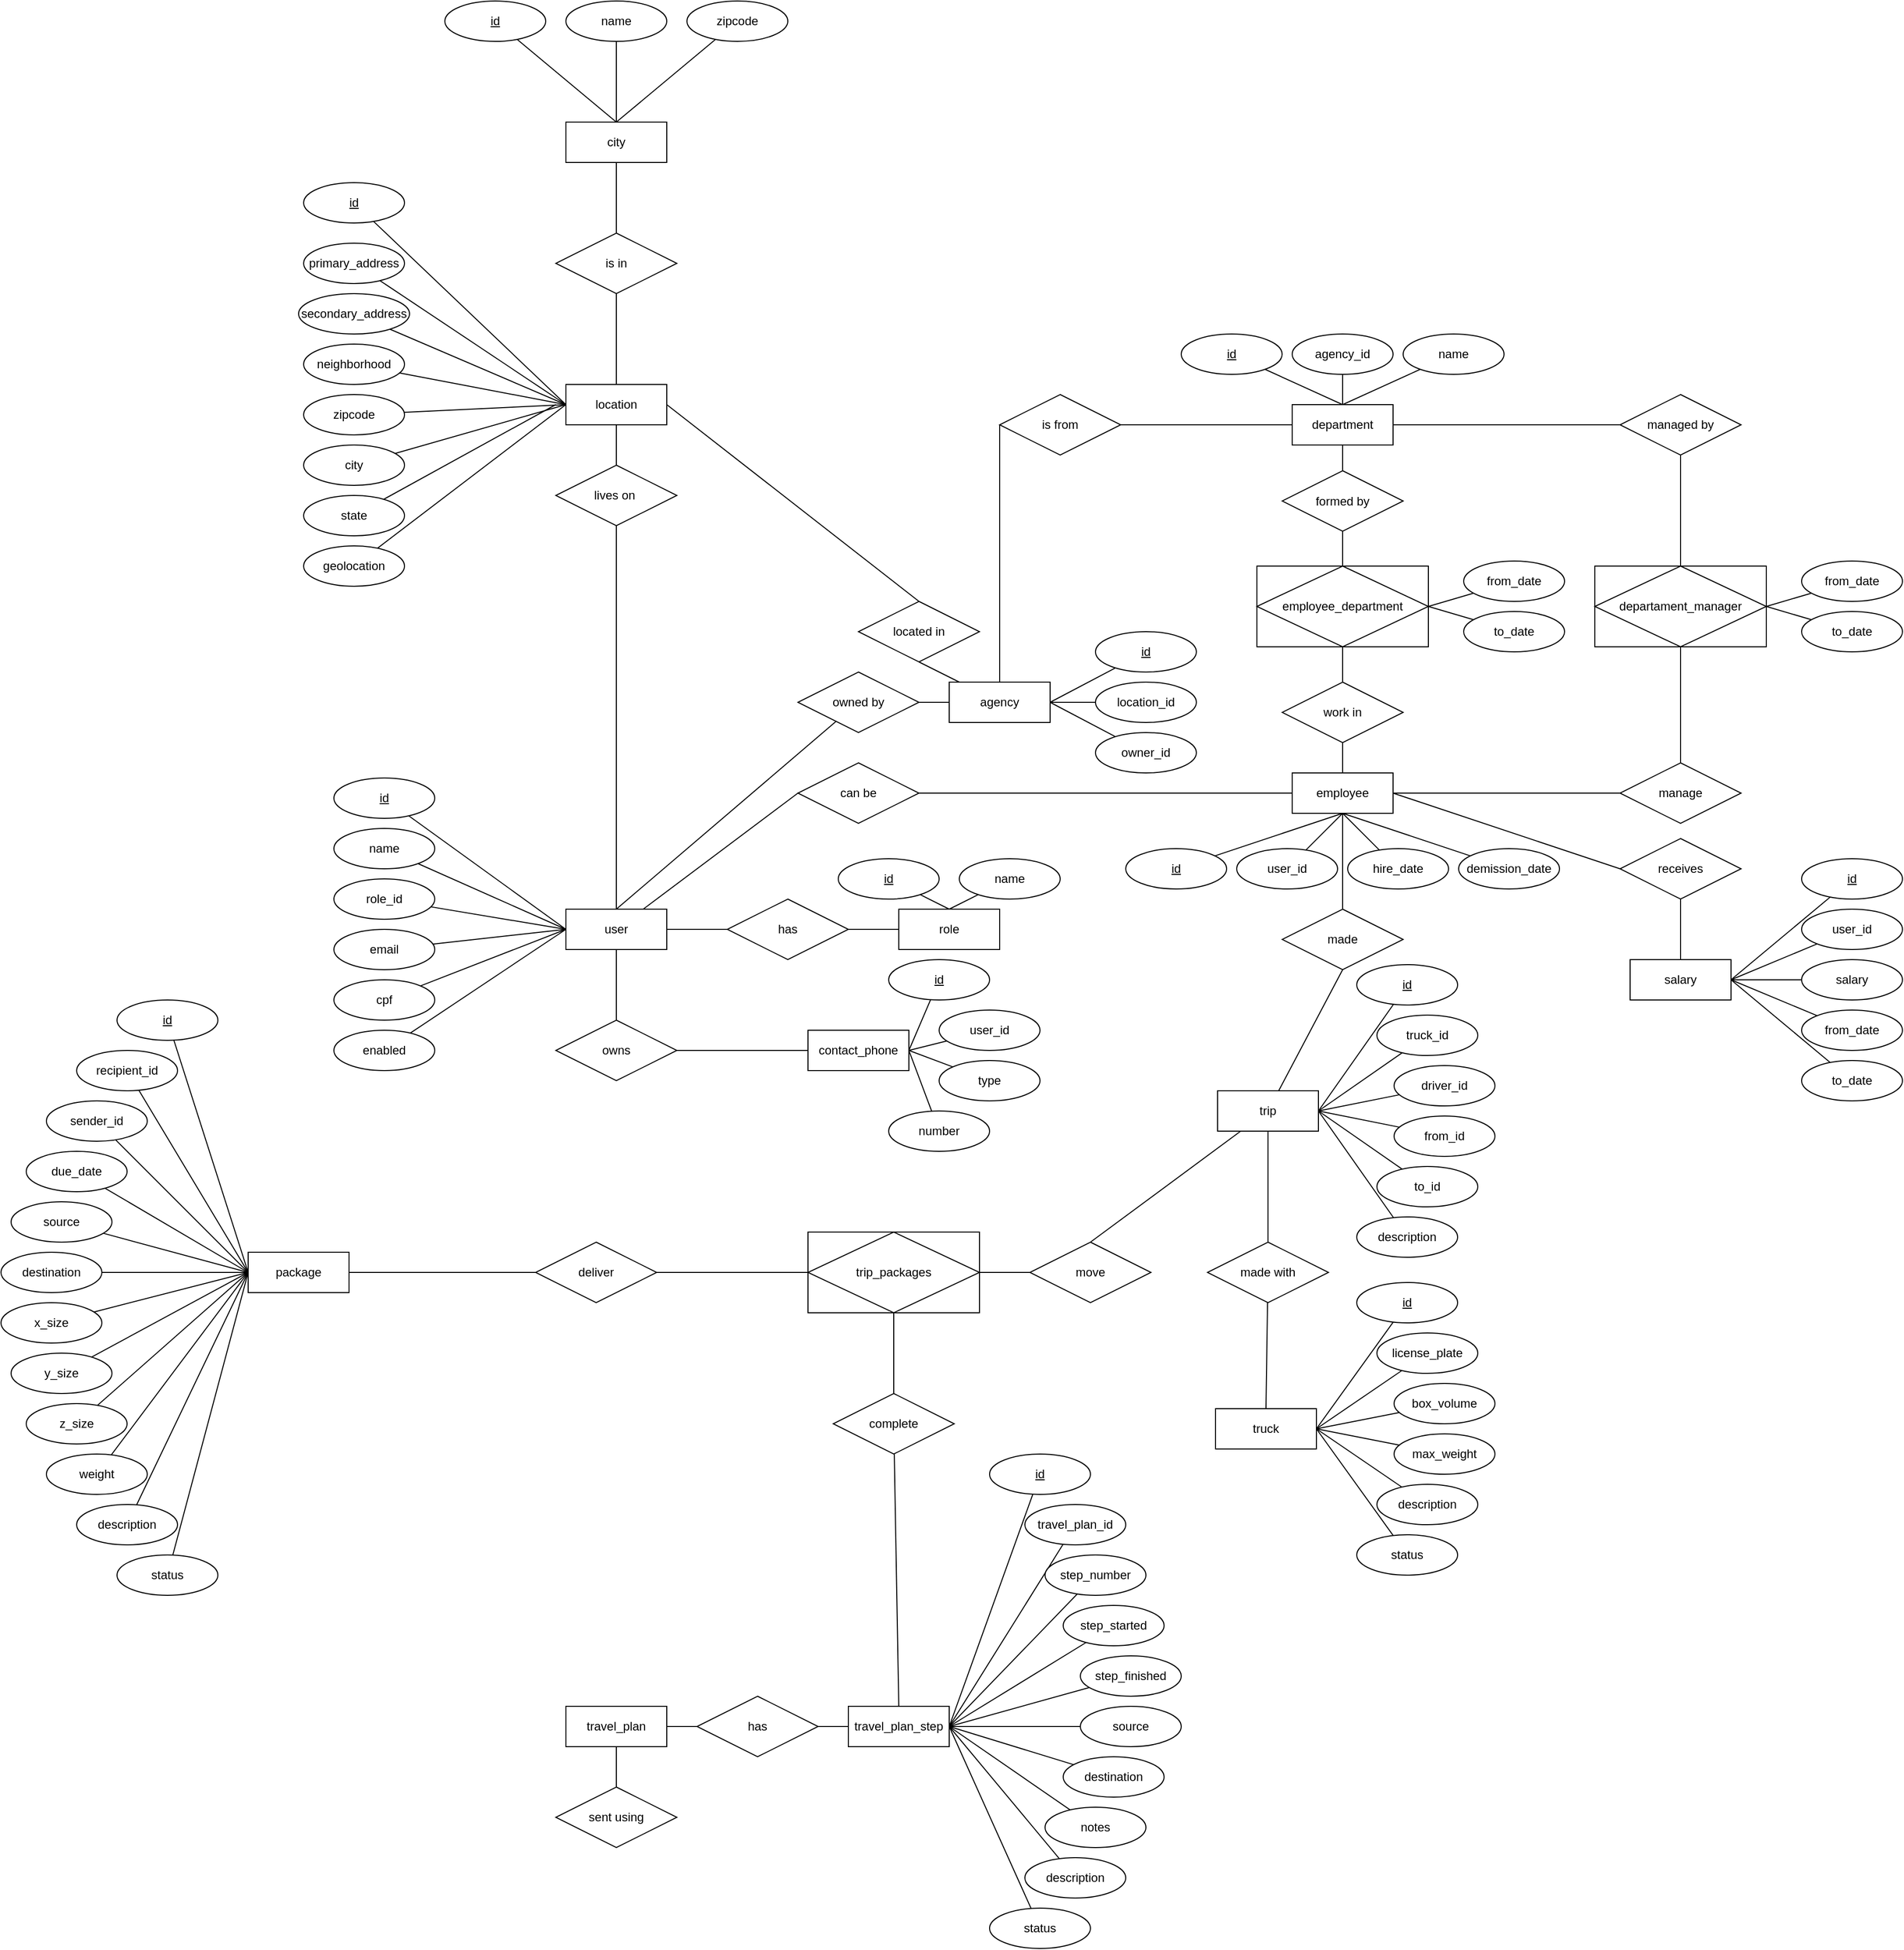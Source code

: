 <mxfile version="14.5.1" type="device"><diagram id="GOSZJ_92BdhBs1LC8w7W" name="MER"><mxGraphModel dx="2754" dy="2354" grid="0" gridSize="10" guides="0" tooltips="1" connect="1" arrows="1" fold="1" page="0" pageScale="1" pageWidth="827" pageHeight="1169" math="0" shadow="0"><root><mxCell id="0"/><mxCell id="1" parent="0"/><mxCell id="zMf5UePtPCH_oqRoIePN-3" value="owns" style="shape=rhombus;perimeter=rhombusPerimeter;whiteSpace=wrap;html=1;align=center;" vertex="1" parent="1"><mxGeometry x="310" y="-70" width="120" height="60" as="geometry"/></mxCell><mxCell id="zMf5UePtPCH_oqRoIePN-61" style="edgeStyle=none;rounded=0;orthogonalLoop=1;jettySize=auto;html=1;exitX=1;exitY=0.5;exitDx=0;exitDy=0;entryX=0;entryY=0.5;entryDx=0;entryDy=0;endArrow=none;endFill=0;" edge="1" parent="1" source="zMf5UePtPCH_oqRoIePN-34" target="zMf5UePtPCH_oqRoIePN-53"><mxGeometry relative="1" as="geometry"/></mxCell><mxCell id="zMf5UePtPCH_oqRoIePN-70" style="edgeStyle=none;rounded=0;orthogonalLoop=1;jettySize=auto;html=1;exitX=0.5;exitY=1;exitDx=0;exitDy=0;entryX=0.5;entryY=0;entryDx=0;entryDy=0;endArrow=none;endFill=0;" edge="1" parent="1" source="zMf5UePtPCH_oqRoIePN-34" target="zMf5UePtPCH_oqRoIePN-3"><mxGeometry relative="1" as="geometry"/></mxCell><mxCell id="zMf5UePtPCH_oqRoIePN-99" style="edgeStyle=none;rounded=0;orthogonalLoop=1;jettySize=auto;html=1;entryX=0.5;entryY=1;entryDx=0;entryDy=0;endArrow=none;endFill=0;" edge="1" parent="1" source="zMf5UePtPCH_oqRoIePN-34" target="zMf5UePtPCH_oqRoIePN-80"><mxGeometry relative="1" as="geometry"/></mxCell><mxCell id="zMf5UePtPCH_oqRoIePN-115" style="edgeStyle=none;rounded=0;orthogonalLoop=1;jettySize=auto;html=1;entryX=0;entryY=0.5;entryDx=0;entryDy=0;endArrow=none;endFill=0;" edge="1" parent="1" source="zMf5UePtPCH_oqRoIePN-34" target="zMf5UePtPCH_oqRoIePN-114"><mxGeometry relative="1" as="geometry"/></mxCell><mxCell id="zMf5UePtPCH_oqRoIePN-34" value="user" style="whiteSpace=wrap;html=1;align=center;" vertex="1" parent="1"><mxGeometry x="320" y="-180" width="100" height="40" as="geometry"/></mxCell><mxCell id="zMf5UePtPCH_oqRoIePN-47" style="edgeStyle=none;rounded=0;orthogonalLoop=1;jettySize=auto;html=1;entryX=0;entryY=0.5;entryDx=0;entryDy=0;endArrow=none;endFill=0;" edge="1" parent="1" source="zMf5UePtPCH_oqRoIePN-35" target="zMf5UePtPCH_oqRoIePN-34"><mxGeometry relative="1" as="geometry"/></mxCell><mxCell id="zMf5UePtPCH_oqRoIePN-35" value="id" style="ellipse;whiteSpace=wrap;html=1;align=center;fontStyle=4;" vertex="1" parent="1"><mxGeometry x="90" y="-310" width="100" height="40" as="geometry"/></mxCell><mxCell id="zMf5UePtPCH_oqRoIePN-48" style="edgeStyle=none;rounded=0;orthogonalLoop=1;jettySize=auto;html=1;entryX=0;entryY=0.5;entryDx=0;entryDy=0;endArrow=none;endFill=0;" edge="1" parent="1" source="zMf5UePtPCH_oqRoIePN-41" target="zMf5UePtPCH_oqRoIePN-34"><mxGeometry relative="1" as="geometry"/></mxCell><mxCell id="zMf5UePtPCH_oqRoIePN-41" value="name" style="ellipse;whiteSpace=wrap;html=1;align=center;" vertex="1" parent="1"><mxGeometry x="90" y="-260" width="100" height="40" as="geometry"/></mxCell><mxCell id="zMf5UePtPCH_oqRoIePN-49" style="edgeStyle=none;rounded=0;orthogonalLoop=1;jettySize=auto;html=1;entryX=0;entryY=0.5;entryDx=0;entryDy=0;endArrow=none;endFill=0;" edge="1" parent="1" source="zMf5UePtPCH_oqRoIePN-42" target="zMf5UePtPCH_oqRoIePN-34"><mxGeometry relative="1" as="geometry"/></mxCell><mxCell id="zMf5UePtPCH_oqRoIePN-42" value="role_id" style="ellipse;whiteSpace=wrap;html=1;align=center;" vertex="1" parent="1"><mxGeometry x="90" y="-210" width="100" height="40" as="geometry"/></mxCell><mxCell id="zMf5UePtPCH_oqRoIePN-50" style="edgeStyle=none;rounded=0;orthogonalLoop=1;jettySize=auto;html=1;entryX=0;entryY=0.5;entryDx=0;entryDy=0;endArrow=none;endFill=0;" edge="1" parent="1" source="zMf5UePtPCH_oqRoIePN-43" target="zMf5UePtPCH_oqRoIePN-34"><mxGeometry relative="1" as="geometry"/></mxCell><mxCell id="zMf5UePtPCH_oqRoIePN-43" value="email" style="ellipse;whiteSpace=wrap;html=1;align=center;" vertex="1" parent="1"><mxGeometry x="90" y="-160" width="100" height="40" as="geometry"/></mxCell><mxCell id="zMf5UePtPCH_oqRoIePN-52" style="edgeStyle=none;rounded=0;orthogonalLoop=1;jettySize=auto;html=1;entryX=0;entryY=0.5;entryDx=0;entryDy=0;endArrow=none;endFill=0;" edge="1" parent="1" source="zMf5UePtPCH_oqRoIePN-44" target="zMf5UePtPCH_oqRoIePN-34"><mxGeometry relative="1" as="geometry"/></mxCell><mxCell id="zMf5UePtPCH_oqRoIePN-44" value="enabled" style="ellipse;whiteSpace=wrap;html=1;align=center;" vertex="1" parent="1"><mxGeometry x="90" y="-60" width="100" height="40" as="geometry"/></mxCell><mxCell id="zMf5UePtPCH_oqRoIePN-51" style="edgeStyle=none;rounded=0;orthogonalLoop=1;jettySize=auto;html=1;entryX=0;entryY=0.5;entryDx=0;entryDy=0;endArrow=none;endFill=0;" edge="1" parent="1" source="zMf5UePtPCH_oqRoIePN-45" target="zMf5UePtPCH_oqRoIePN-34"><mxGeometry relative="1" as="geometry"/></mxCell><mxCell id="zMf5UePtPCH_oqRoIePN-45" value="cpf" style="ellipse;whiteSpace=wrap;html=1;align=center;" vertex="1" parent="1"><mxGeometry x="90" y="-110" width="100" height="40" as="geometry"/></mxCell><mxCell id="zMf5UePtPCH_oqRoIePN-53" value="has" style="shape=rhombus;perimeter=rhombusPerimeter;whiteSpace=wrap;html=1;align=center;" vertex="1" parent="1"><mxGeometry x="480" y="-190" width="120" height="60" as="geometry"/></mxCell><mxCell id="zMf5UePtPCH_oqRoIePN-182" style="edgeStyle=none;rounded=0;orthogonalLoop=1;jettySize=auto;html=1;entryX=1;entryY=0.5;entryDx=0;entryDy=0;endArrow=none;endFill=0;" edge="1" parent="1" source="zMf5UePtPCH_oqRoIePN-54" target="zMf5UePtPCH_oqRoIePN-53"><mxGeometry relative="1" as="geometry"/></mxCell><mxCell id="zMf5UePtPCH_oqRoIePN-54" value="role" style="whiteSpace=wrap;html=1;align=center;" vertex="1" parent="1"><mxGeometry x="650" y="-180" width="100" height="40" as="geometry"/></mxCell><mxCell id="zMf5UePtPCH_oqRoIePN-57" style="edgeStyle=none;rounded=0;orthogonalLoop=1;jettySize=auto;html=1;entryX=0.5;entryY=0;entryDx=0;entryDy=0;endArrow=none;endFill=0;" edge="1" parent="1" source="zMf5UePtPCH_oqRoIePN-55" target="zMf5UePtPCH_oqRoIePN-54"><mxGeometry relative="1" as="geometry"/></mxCell><mxCell id="zMf5UePtPCH_oqRoIePN-55" value="id" style="ellipse;whiteSpace=wrap;html=1;align=center;fontStyle=4;" vertex="1" parent="1"><mxGeometry x="590" y="-230" width="100" height="40" as="geometry"/></mxCell><mxCell id="zMf5UePtPCH_oqRoIePN-58" style="edgeStyle=none;rounded=0;orthogonalLoop=1;jettySize=auto;html=1;entryX=0.5;entryY=0;entryDx=0;entryDy=0;endArrow=none;endFill=0;" edge="1" parent="1" source="zMf5UePtPCH_oqRoIePN-56" target="zMf5UePtPCH_oqRoIePN-54"><mxGeometry relative="1" as="geometry"/></mxCell><mxCell id="zMf5UePtPCH_oqRoIePN-56" value="name" style="ellipse;whiteSpace=wrap;html=1;align=center;" vertex="1" parent="1"><mxGeometry x="710" y="-230" width="100" height="40" as="geometry"/></mxCell><mxCell id="zMf5UePtPCH_oqRoIePN-68" style="edgeStyle=none;rounded=0;orthogonalLoop=1;jettySize=auto;html=1;entryX=1;entryY=0.5;entryDx=0;entryDy=0;endArrow=none;endFill=0;" edge="1" parent="1" source="zMf5UePtPCH_oqRoIePN-64" target="zMf5UePtPCH_oqRoIePN-3"><mxGeometry relative="1" as="geometry"/></mxCell><mxCell id="zMf5UePtPCH_oqRoIePN-64" value="contact_phone" style="whiteSpace=wrap;html=1;align=center;" vertex="1" parent="1"><mxGeometry x="560" y="-60" width="100" height="40" as="geometry"/></mxCell><mxCell id="zMf5UePtPCH_oqRoIePN-67" style="edgeStyle=none;rounded=0;orthogonalLoop=1;jettySize=auto;html=1;entryX=1;entryY=0.5;entryDx=0;entryDy=0;endArrow=none;endFill=0;" edge="1" parent="1" source="zMf5UePtPCH_oqRoIePN-66" target="zMf5UePtPCH_oqRoIePN-64"><mxGeometry relative="1" as="geometry"/></mxCell><mxCell id="zMf5UePtPCH_oqRoIePN-66" value="id" style="ellipse;whiteSpace=wrap;html=1;align=center;fontStyle=4;" vertex="1" parent="1"><mxGeometry x="640" y="-130" width="100" height="40" as="geometry"/></mxCell><mxCell id="zMf5UePtPCH_oqRoIePN-79" style="edgeStyle=none;rounded=0;orthogonalLoop=1;jettySize=auto;html=1;entryX=1;entryY=0.5;entryDx=0;entryDy=0;endArrow=none;endFill=0;" edge="1" parent="1" source="zMf5UePtPCH_oqRoIePN-73" target="zMf5UePtPCH_oqRoIePN-64"><mxGeometry relative="1" as="geometry"/></mxCell><mxCell id="zMf5UePtPCH_oqRoIePN-73" value="user_id" style="ellipse;whiteSpace=wrap;html=1;align=center;" vertex="1" parent="1"><mxGeometry x="690" y="-80" width="100" height="40" as="geometry"/></mxCell><mxCell id="zMf5UePtPCH_oqRoIePN-77" style="edgeStyle=none;rounded=0;orthogonalLoop=1;jettySize=auto;html=1;entryX=1;entryY=0.5;entryDx=0;entryDy=0;endArrow=none;endFill=0;" edge="1" parent="1" source="zMf5UePtPCH_oqRoIePN-74" target="zMf5UePtPCH_oqRoIePN-64"><mxGeometry relative="1" as="geometry"/></mxCell><mxCell id="zMf5UePtPCH_oqRoIePN-74" value="type" style="ellipse;whiteSpace=wrap;html=1;align=center;" vertex="1" parent="1"><mxGeometry x="690" y="-30" width="100" height="40" as="geometry"/></mxCell><mxCell id="zMf5UePtPCH_oqRoIePN-76" style="edgeStyle=none;rounded=0;orthogonalLoop=1;jettySize=auto;html=1;entryX=1;entryY=0.5;entryDx=0;entryDy=0;endArrow=none;endFill=0;" edge="1" parent="1" source="zMf5UePtPCH_oqRoIePN-75" target="zMf5UePtPCH_oqRoIePN-64"><mxGeometry relative="1" as="geometry"/></mxCell><mxCell id="zMf5UePtPCH_oqRoIePN-75" value="number" style="ellipse;whiteSpace=wrap;html=1;align=center;" vertex="1" parent="1"><mxGeometry x="640" y="20" width="100" height="40" as="geometry"/></mxCell><mxCell id="zMf5UePtPCH_oqRoIePN-100" style="edgeStyle=none;rounded=0;orthogonalLoop=1;jettySize=auto;html=1;entryX=0.5;entryY=1;entryDx=0;entryDy=0;endArrow=none;endFill=0;" edge="1" parent="1" source="zMf5UePtPCH_oqRoIePN-80" target="zMf5UePtPCH_oqRoIePN-81"><mxGeometry relative="1" as="geometry"/></mxCell><mxCell id="zMf5UePtPCH_oqRoIePN-80" value="lives on&amp;nbsp;" style="shape=rhombus;perimeter=rhombusPerimeter;whiteSpace=wrap;html=1;align=center;" vertex="1" parent="1"><mxGeometry x="310" y="-620" width="120" height="60" as="geometry"/></mxCell><mxCell id="zMf5UePtPCH_oqRoIePN-81" value="location" style="whiteSpace=wrap;html=1;align=center;" vertex="1" parent="1"><mxGeometry x="320" y="-700" width="100" height="40" as="geometry"/></mxCell><mxCell id="zMf5UePtPCH_oqRoIePN-90" style="edgeStyle=none;rounded=0;orthogonalLoop=1;jettySize=auto;html=1;entryX=0;entryY=0.5;entryDx=0;entryDy=0;endArrow=none;endFill=0;" edge="1" parent="1" source="zMf5UePtPCH_oqRoIePN-82" target="zMf5UePtPCH_oqRoIePN-81"><mxGeometry relative="1" as="geometry"/></mxCell><mxCell id="zMf5UePtPCH_oqRoIePN-82" value="id" style="ellipse;whiteSpace=wrap;html=1;align=center;fontStyle=4;" vertex="1" parent="1"><mxGeometry x="60" y="-900" width="100" height="40" as="geometry"/></mxCell><mxCell id="zMf5UePtPCH_oqRoIePN-91" style="edgeStyle=none;rounded=0;orthogonalLoop=1;jettySize=auto;html=1;entryX=0;entryY=0.5;entryDx=0;entryDy=0;endArrow=none;endFill=0;" edge="1" parent="1" source="zMf5UePtPCH_oqRoIePN-83" target="zMf5UePtPCH_oqRoIePN-81"><mxGeometry relative="1" as="geometry"/></mxCell><mxCell id="zMf5UePtPCH_oqRoIePN-83" value="primary_address" style="ellipse;whiteSpace=wrap;html=1;align=center;" vertex="1" parent="1"><mxGeometry x="60" y="-840" width="100" height="40" as="geometry"/></mxCell><mxCell id="zMf5UePtPCH_oqRoIePN-97" style="edgeStyle=none;rounded=0;orthogonalLoop=1;jettySize=auto;html=1;endArrow=none;endFill=0;" edge="1" parent="1" source="zMf5UePtPCH_oqRoIePN-84"><mxGeometry relative="1" as="geometry"><mxPoint x="310" y="-680" as="targetPoint"/></mxGeometry></mxCell><mxCell id="zMf5UePtPCH_oqRoIePN-84" value="state" style="ellipse;whiteSpace=wrap;html=1;align=center;" vertex="1" parent="1"><mxGeometry x="60" y="-590" width="100" height="40" as="geometry"/></mxCell><mxCell id="zMf5UePtPCH_oqRoIePN-92" style="edgeStyle=none;rounded=0;orthogonalLoop=1;jettySize=auto;html=1;entryX=0;entryY=0.5;entryDx=0;entryDy=0;endArrow=none;endFill=0;" edge="1" parent="1" source="zMf5UePtPCH_oqRoIePN-85" target="zMf5UePtPCH_oqRoIePN-81"><mxGeometry relative="1" as="geometry"/></mxCell><mxCell id="zMf5UePtPCH_oqRoIePN-85" value="secondary_address" style="ellipse;whiteSpace=wrap;html=1;align=center;" vertex="1" parent="1"><mxGeometry x="55" y="-790" width="110" height="40" as="geometry"/></mxCell><mxCell id="zMf5UePtPCH_oqRoIePN-93" style="edgeStyle=none;rounded=0;orthogonalLoop=1;jettySize=auto;html=1;entryX=0;entryY=0.5;entryDx=0;entryDy=0;endArrow=none;endFill=0;" edge="1" parent="1" source="zMf5UePtPCH_oqRoIePN-86" target="zMf5UePtPCH_oqRoIePN-81"><mxGeometry relative="1" as="geometry"/></mxCell><mxCell id="zMf5UePtPCH_oqRoIePN-86" value="neighborhood" style="ellipse;whiteSpace=wrap;html=1;align=center;" vertex="1" parent="1"><mxGeometry x="60" y="-740" width="100" height="40" as="geometry"/></mxCell><mxCell id="zMf5UePtPCH_oqRoIePN-94" style="edgeStyle=none;rounded=0;orthogonalLoop=1;jettySize=auto;html=1;entryX=0;entryY=0.5;entryDx=0;entryDy=0;endArrow=none;endFill=0;" edge="1" parent="1" source="zMf5UePtPCH_oqRoIePN-87" target="zMf5UePtPCH_oqRoIePN-81"><mxGeometry relative="1" as="geometry"/></mxCell><mxCell id="zMf5UePtPCH_oqRoIePN-87" value="zipcode" style="ellipse;whiteSpace=wrap;html=1;align=center;" vertex="1" parent="1"><mxGeometry x="60" y="-690" width="100" height="40" as="geometry"/></mxCell><mxCell id="zMf5UePtPCH_oqRoIePN-96" style="edgeStyle=none;rounded=0;orthogonalLoop=1;jettySize=auto;html=1;entryX=0;entryY=0.5;entryDx=0;entryDy=0;endArrow=none;endFill=0;" edge="1" parent="1" source="zMf5UePtPCH_oqRoIePN-88" target="zMf5UePtPCH_oqRoIePN-81"><mxGeometry relative="1" as="geometry"/></mxCell><mxCell id="zMf5UePtPCH_oqRoIePN-88" value="city" style="ellipse;whiteSpace=wrap;html=1;align=center;" vertex="1" parent="1"><mxGeometry x="60" y="-640" width="100" height="40" as="geometry"/></mxCell><mxCell id="zMf5UePtPCH_oqRoIePN-98" style="edgeStyle=none;rounded=0;orthogonalLoop=1;jettySize=auto;html=1;entryX=0;entryY=0.5;entryDx=0;entryDy=0;endArrow=none;endFill=0;" edge="1" parent="1" source="zMf5UePtPCH_oqRoIePN-89" target="zMf5UePtPCH_oqRoIePN-81"><mxGeometry relative="1" as="geometry"/></mxCell><mxCell id="zMf5UePtPCH_oqRoIePN-89" value="geolocation" style="ellipse;whiteSpace=wrap;html=1;align=center;" vertex="1" parent="1"><mxGeometry x="60" y="-540" width="100" height="40" as="geometry"/></mxCell><mxCell id="zMf5UePtPCH_oqRoIePN-101" value="city" style="whiteSpace=wrap;html=1;align=center;" vertex="1" parent="1"><mxGeometry x="320" y="-960" width="100" height="40" as="geometry"/></mxCell><mxCell id="zMf5UePtPCH_oqRoIePN-105" style="edgeStyle=none;rounded=0;orthogonalLoop=1;jettySize=auto;html=1;entryX=0.5;entryY=0;entryDx=0;entryDy=0;endArrow=none;endFill=0;" edge="1" parent="1" source="zMf5UePtPCH_oqRoIePN-102" target="zMf5UePtPCH_oqRoIePN-101"><mxGeometry relative="1" as="geometry"/></mxCell><mxCell id="zMf5UePtPCH_oqRoIePN-102" value="id" style="ellipse;whiteSpace=wrap;html=1;align=center;fontStyle=4;" vertex="1" parent="1"><mxGeometry x="200" y="-1080" width="100" height="40" as="geometry"/></mxCell><mxCell id="zMf5UePtPCH_oqRoIePN-108" style="edgeStyle=none;rounded=0;orthogonalLoop=1;jettySize=auto;html=1;entryX=0.5;entryY=0;entryDx=0;entryDy=0;endArrow=none;endFill=0;" edge="1" parent="1" source="zMf5UePtPCH_oqRoIePN-103" target="zMf5UePtPCH_oqRoIePN-101"><mxGeometry relative="1" as="geometry"/></mxCell><mxCell id="zMf5UePtPCH_oqRoIePN-103" value="name" style="ellipse;whiteSpace=wrap;html=1;align=center;" vertex="1" parent="1"><mxGeometry x="320" y="-1080" width="100" height="40" as="geometry"/></mxCell><mxCell id="zMf5UePtPCH_oqRoIePN-109" style="edgeStyle=none;rounded=0;orthogonalLoop=1;jettySize=auto;html=1;entryX=0.5;entryY=0;entryDx=0;entryDy=0;endArrow=none;endFill=0;" edge="1" parent="1" source="zMf5UePtPCH_oqRoIePN-104" target="zMf5UePtPCH_oqRoIePN-101"><mxGeometry relative="1" as="geometry"/></mxCell><mxCell id="zMf5UePtPCH_oqRoIePN-104" value="zipcode" style="ellipse;whiteSpace=wrap;html=1;align=center;" vertex="1" parent="1"><mxGeometry x="440" y="-1080" width="100" height="40" as="geometry"/></mxCell><mxCell id="zMf5UePtPCH_oqRoIePN-111" style="edgeStyle=none;rounded=0;orthogonalLoop=1;jettySize=auto;html=1;entryX=0.5;entryY=1;entryDx=0;entryDy=0;endArrow=none;endFill=0;" edge="1" parent="1" source="zMf5UePtPCH_oqRoIePN-110" target="zMf5UePtPCH_oqRoIePN-101"><mxGeometry relative="1" as="geometry"/></mxCell><mxCell id="zMf5UePtPCH_oqRoIePN-112" style="edgeStyle=none;rounded=0;orthogonalLoop=1;jettySize=auto;html=1;entryX=0.5;entryY=0;entryDx=0;entryDy=0;endArrow=none;endFill=0;" edge="1" parent="1" source="zMf5UePtPCH_oqRoIePN-110" target="zMf5UePtPCH_oqRoIePN-81"><mxGeometry relative="1" as="geometry"/></mxCell><mxCell id="zMf5UePtPCH_oqRoIePN-110" value="is in" style="shape=rhombus;perimeter=rhombusPerimeter;whiteSpace=wrap;html=1;align=center;" vertex="1" parent="1"><mxGeometry x="310" y="-850" width="120" height="60" as="geometry"/></mxCell><mxCell id="zMf5UePtPCH_oqRoIePN-174" style="edgeStyle=none;rounded=0;orthogonalLoop=1;jettySize=auto;html=1;entryX=0;entryY=0.5;entryDx=0;entryDy=0;endArrow=none;endFill=0;" edge="1" parent="1" source="zMf5UePtPCH_oqRoIePN-114" target="zMf5UePtPCH_oqRoIePN-116"><mxGeometry relative="1" as="geometry"/></mxCell><mxCell id="zMf5UePtPCH_oqRoIePN-114" value="can be" style="shape=rhombus;perimeter=rhombusPerimeter;whiteSpace=wrap;html=1;align=center;" vertex="1" parent="1"><mxGeometry x="550" y="-325" width="120" height="60" as="geometry"/></mxCell><mxCell id="zMf5UePtPCH_oqRoIePN-139" style="edgeStyle=none;rounded=0;orthogonalLoop=1;jettySize=auto;html=1;endArrow=none;endFill=0;" edge="1" parent="1" source="zMf5UePtPCH_oqRoIePN-116" target="zMf5UePtPCH_oqRoIePN-138"><mxGeometry relative="1" as="geometry"/></mxCell><mxCell id="zMf5UePtPCH_oqRoIePN-200" style="edgeStyle=none;rounded=0;orthogonalLoop=1;jettySize=auto;html=1;endArrow=none;endFill=0;entryX=0;entryY=0.5;entryDx=0;entryDy=0;" edge="1" parent="1" source="zMf5UePtPCH_oqRoIePN-116" target="zMf5UePtPCH_oqRoIePN-196"><mxGeometry relative="1" as="geometry"/></mxCell><mxCell id="zMf5UePtPCH_oqRoIePN-205" style="edgeStyle=none;rounded=0;orthogonalLoop=1;jettySize=auto;html=1;exitX=1;exitY=0.5;exitDx=0;exitDy=0;entryX=0;entryY=0.5;entryDx=0;entryDy=0;endArrow=none;endFill=0;" edge="1" parent="1" source="zMf5UePtPCH_oqRoIePN-116" target="zMf5UePtPCH_oqRoIePN-204"><mxGeometry relative="1" as="geometry"/></mxCell><mxCell id="zMf5UePtPCH_oqRoIePN-129" style="edgeStyle=none;rounded=0;orthogonalLoop=1;jettySize=auto;html=1;entryX=1;entryY=0.5;entryDx=0;entryDy=0;endArrow=none;endFill=0;" edge="1" parent="1" source="zMf5UePtPCH_oqRoIePN-130" target="zMf5UePtPCH_oqRoIePN-137"><mxGeometry relative="1" as="geometry"><mxPoint x="1330" y="-680.0" as="targetPoint"/></mxGeometry></mxCell><mxCell id="zMf5UePtPCH_oqRoIePN-130" value="to_date" style="ellipse;whiteSpace=wrap;html=1;align=center;" vertex="1" parent="1"><mxGeometry x="1210" y="-475" width="100" height="40" as="geometry"/></mxCell><mxCell id="zMf5UePtPCH_oqRoIePN-133" style="edgeStyle=none;rounded=0;orthogonalLoop=1;jettySize=auto;html=1;entryX=1;entryY=0.5;entryDx=0;entryDy=0;endArrow=none;endFill=0;" edge="1" parent="1" source="zMf5UePtPCH_oqRoIePN-134" target="zMf5UePtPCH_oqRoIePN-137"><mxGeometry relative="1" as="geometry"><mxPoint x="1330" y="-680.0" as="targetPoint"/></mxGeometry></mxCell><mxCell id="zMf5UePtPCH_oqRoIePN-134" value="from_date" style="ellipse;whiteSpace=wrap;html=1;align=center;" vertex="1" parent="1"><mxGeometry x="1210" y="-525" width="100" height="40" as="geometry"/></mxCell><mxCell id="zMf5UePtPCH_oqRoIePN-137" value="employee_department" style="shape=associativeEntity;whiteSpace=wrap;html=1;align=center;" vertex="1" parent="1"><mxGeometry x="1005" y="-520" width="170" height="80" as="geometry"/></mxCell><mxCell id="zMf5UePtPCH_oqRoIePN-140" style="edgeStyle=none;rounded=0;orthogonalLoop=1;jettySize=auto;html=1;entryX=0.5;entryY=1;entryDx=0;entryDy=0;endArrow=none;endFill=0;exitX=0.5;exitY=0;exitDx=0;exitDy=0;" edge="1" parent="1" source="zMf5UePtPCH_oqRoIePN-138" target="zMf5UePtPCH_oqRoIePN-137"><mxGeometry relative="1" as="geometry"/></mxCell><mxCell id="zMf5UePtPCH_oqRoIePN-138" value="work in" style="shape=rhombus;perimeter=rhombusPerimeter;whiteSpace=wrap;html=1;align=center;" vertex="1" parent="1"><mxGeometry x="1030" y="-405" width="120" height="60" as="geometry"/></mxCell><mxCell id="zMf5UePtPCH_oqRoIePN-155" style="edgeStyle=none;rounded=0;orthogonalLoop=1;jettySize=auto;html=1;entryX=0.5;entryY=0;entryDx=0;entryDy=0;endArrow=none;endFill=0;" edge="1" parent="1" source="zMf5UePtPCH_oqRoIePN-144" target="zMf5UePtPCH_oqRoIePN-154"><mxGeometry relative="1" as="geometry"/></mxCell><mxCell id="zMf5UePtPCH_oqRoIePN-159" style="edgeStyle=none;rounded=0;orthogonalLoop=1;jettySize=auto;html=1;entryX=1;entryY=0.5;entryDx=0;entryDy=0;endArrow=none;endFill=0;" edge="1" parent="1" source="zMf5UePtPCH_oqRoIePN-144" target="zMf5UePtPCH_oqRoIePN-158"><mxGeometry relative="1" as="geometry"/></mxCell><mxCell id="zMf5UePtPCH_oqRoIePN-201" style="edgeStyle=none;rounded=0;orthogonalLoop=1;jettySize=auto;html=1;entryX=0;entryY=0.5;entryDx=0;entryDy=0;endArrow=none;endFill=0;" edge="1" parent="1" source="zMf5UePtPCH_oqRoIePN-144" target="zMf5UePtPCH_oqRoIePN-199"><mxGeometry relative="1" as="geometry"/></mxCell><mxCell id="zMf5UePtPCH_oqRoIePN-144" value="department" style="whiteSpace=wrap;html=1;align=center;" vertex="1" parent="1"><mxGeometry x="1040" y="-680" width="100" height="40" as="geometry"/></mxCell><mxCell id="zMf5UePtPCH_oqRoIePN-190" style="edgeStyle=none;rounded=0;orthogonalLoop=1;jettySize=auto;html=1;entryX=0.5;entryY=0;entryDx=0;entryDy=0;endArrow=none;endFill=0;" edge="1" parent="1" source="zMf5UePtPCH_oqRoIePN-146" target="zMf5UePtPCH_oqRoIePN-144"><mxGeometry relative="1" as="geometry"/></mxCell><mxCell id="zMf5UePtPCH_oqRoIePN-146" value="name" style="ellipse;whiteSpace=wrap;html=1;align=center;" vertex="1" parent="1"><mxGeometry x="1150" y="-750" width="100" height="40" as="geometry"/></mxCell><mxCell id="zMf5UePtPCH_oqRoIePN-188" style="edgeStyle=none;rounded=0;orthogonalLoop=1;jettySize=auto;html=1;entryX=0.5;entryY=0;entryDx=0;entryDy=0;endArrow=none;endFill=0;" edge="1" parent="1" source="zMf5UePtPCH_oqRoIePN-148" target="zMf5UePtPCH_oqRoIePN-144"><mxGeometry relative="1" as="geometry"/></mxCell><mxCell id="zMf5UePtPCH_oqRoIePN-148" value="id" style="ellipse;whiteSpace=wrap;html=1;align=center;fontStyle=4;" vertex="1" parent="1"><mxGeometry x="930" y="-750" width="100" height="40" as="geometry"/></mxCell><mxCell id="zMf5UePtPCH_oqRoIePN-189" style="edgeStyle=none;rounded=0;orthogonalLoop=1;jettySize=auto;html=1;entryX=0.5;entryY=0;entryDx=0;entryDy=0;endArrow=none;endFill=0;" edge="1" parent="1" source="zMf5UePtPCH_oqRoIePN-150" target="zMf5UePtPCH_oqRoIePN-144"><mxGeometry relative="1" as="geometry"/></mxCell><mxCell id="zMf5UePtPCH_oqRoIePN-150" value="agency_id" style="ellipse;whiteSpace=wrap;html=1;align=center;" vertex="1" parent="1"><mxGeometry x="1040" y="-750" width="100" height="40" as="geometry"/></mxCell><mxCell id="zMf5UePtPCH_oqRoIePN-156" style="edgeStyle=none;rounded=0;orthogonalLoop=1;jettySize=auto;html=1;entryX=0.5;entryY=0;entryDx=0;entryDy=0;endArrow=none;endFill=0;" edge="1" parent="1" source="zMf5UePtPCH_oqRoIePN-154" target="zMf5UePtPCH_oqRoIePN-137"><mxGeometry relative="1" as="geometry"/></mxCell><mxCell id="zMf5UePtPCH_oqRoIePN-154" value="formed by" style="shape=rhombus;perimeter=rhombusPerimeter;whiteSpace=wrap;html=1;align=center;" vertex="1" parent="1"><mxGeometry x="1030" y="-614.5" width="120" height="60" as="geometry"/></mxCell><mxCell id="zMf5UePtPCH_oqRoIePN-157" style="edgeStyle=none;rounded=0;orthogonalLoop=1;jettySize=auto;html=1;exitX=0.5;exitY=1;exitDx=0;exitDy=0;endArrow=none;endFill=0;" edge="1" parent="1" source="zMf5UePtPCH_oqRoIePN-144" target="zMf5UePtPCH_oqRoIePN-144"><mxGeometry relative="1" as="geometry"/></mxCell><mxCell id="zMf5UePtPCH_oqRoIePN-170" style="edgeStyle=none;rounded=0;orthogonalLoop=1;jettySize=auto;html=1;entryX=0.5;entryY=0;entryDx=0;entryDy=0;endArrow=none;endFill=0;exitX=0;exitY=0.5;exitDx=0;exitDy=0;" edge="1" parent="1" source="zMf5UePtPCH_oqRoIePN-158" target="zMf5UePtPCH_oqRoIePN-162"><mxGeometry relative="1" as="geometry"/></mxCell><mxCell id="zMf5UePtPCH_oqRoIePN-158" value="is from" style="shape=rhombus;perimeter=rhombusPerimeter;whiteSpace=wrap;html=1;align=center;" vertex="1" parent="1"><mxGeometry x="750" y="-690" width="120" height="60" as="geometry"/></mxCell><mxCell id="zMf5UePtPCH_oqRoIePN-179" style="edgeStyle=none;rounded=0;orthogonalLoop=1;jettySize=auto;html=1;entryX=1;entryY=0.5;entryDx=0;entryDy=0;endArrow=none;endFill=0;" edge="1" parent="1" source="zMf5UePtPCH_oqRoIePN-162" target="zMf5UePtPCH_oqRoIePN-177"><mxGeometry relative="1" as="geometry"/></mxCell><mxCell id="zMf5UePtPCH_oqRoIePN-162" value="agency" style="whiteSpace=wrap;html=1;align=center;" vertex="1" parent="1"><mxGeometry x="700" y="-405" width="100" height="40" as="geometry"/></mxCell><mxCell id="zMf5UePtPCH_oqRoIePN-163" style="edgeStyle=none;rounded=0;orthogonalLoop=1;jettySize=auto;html=1;entryX=1;entryY=0.5;entryDx=0;entryDy=0;endArrow=none;endFill=0;" edge="1" parent="1" source="zMf5UePtPCH_oqRoIePN-164" target="zMf5UePtPCH_oqRoIePN-162"><mxGeometry relative="1" as="geometry"/></mxCell><mxCell id="zMf5UePtPCH_oqRoIePN-164" value="owner_id" style="ellipse;whiteSpace=wrap;html=1;align=center;" vertex="1" parent="1"><mxGeometry x="845" y="-355" width="100" height="40" as="geometry"/></mxCell><mxCell id="zMf5UePtPCH_oqRoIePN-165" style="edgeStyle=none;rounded=0;orthogonalLoop=1;jettySize=auto;html=1;entryX=1;entryY=0.5;entryDx=0;entryDy=0;endArrow=none;endFill=0;" edge="1" parent="1" source="zMf5UePtPCH_oqRoIePN-166" target="zMf5UePtPCH_oqRoIePN-162"><mxGeometry relative="1" as="geometry"/></mxCell><mxCell id="zMf5UePtPCH_oqRoIePN-166" value="id" style="ellipse;whiteSpace=wrap;html=1;align=center;fontStyle=4;" vertex="1" parent="1"><mxGeometry x="845" y="-455" width="100" height="40" as="geometry"/></mxCell><mxCell id="zMf5UePtPCH_oqRoIePN-167" style="edgeStyle=none;rounded=0;orthogonalLoop=1;jettySize=auto;html=1;entryX=1;entryY=0.5;entryDx=0;entryDy=0;endArrow=none;endFill=0;" edge="1" parent="1" source="zMf5UePtPCH_oqRoIePN-168" target="zMf5UePtPCH_oqRoIePN-162"><mxGeometry relative="1" as="geometry"/></mxCell><mxCell id="zMf5UePtPCH_oqRoIePN-168" value="location_id" style="ellipse;whiteSpace=wrap;html=1;align=center;" vertex="1" parent="1"><mxGeometry x="845" y="-405" width="100" height="40" as="geometry"/></mxCell><mxCell id="zMf5UePtPCH_oqRoIePN-169" style="edgeStyle=none;rounded=0;orthogonalLoop=1;jettySize=auto;html=1;exitX=0.5;exitY=1;exitDx=0;exitDy=0;endArrow=none;endFill=0;" edge="1" parent="1" source="zMf5UePtPCH_oqRoIePN-162" target="zMf5UePtPCH_oqRoIePN-162"><mxGeometry relative="1" as="geometry"/></mxCell><mxCell id="zMf5UePtPCH_oqRoIePN-173" style="edgeStyle=none;rounded=0;orthogonalLoop=1;jettySize=auto;html=1;entryX=1;entryY=0.5;entryDx=0;entryDy=0;endArrow=none;endFill=0;exitX=0.5;exitY=0;exitDx=0;exitDy=0;" edge="1" parent="1" source="zMf5UePtPCH_oqRoIePN-171" target="zMf5UePtPCH_oqRoIePN-81"><mxGeometry relative="1" as="geometry"/></mxCell><mxCell id="zMf5UePtPCH_oqRoIePN-176" style="edgeStyle=none;rounded=0;orthogonalLoop=1;jettySize=auto;html=1;endArrow=none;endFill=0;exitX=0.5;exitY=1;exitDx=0;exitDy=0;" edge="1" parent="1" source="zMf5UePtPCH_oqRoIePN-171" target="zMf5UePtPCH_oqRoIePN-162"><mxGeometry relative="1" as="geometry"/></mxCell><mxCell id="zMf5UePtPCH_oqRoIePN-171" value="located in" style="shape=rhombus;perimeter=rhombusPerimeter;whiteSpace=wrap;html=1;align=center;" vertex="1" parent="1"><mxGeometry x="610" y="-485" width="120" height="60" as="geometry"/></mxCell><mxCell id="zMf5UePtPCH_oqRoIePN-180" style="edgeStyle=none;rounded=0;orthogonalLoop=1;jettySize=auto;html=1;entryX=0.5;entryY=0;entryDx=0;entryDy=0;endArrow=none;endFill=0;" edge="1" parent="1" source="zMf5UePtPCH_oqRoIePN-177" target="zMf5UePtPCH_oqRoIePN-34"><mxGeometry relative="1" as="geometry"/></mxCell><mxCell id="zMf5UePtPCH_oqRoIePN-177" value="owned by" style="shape=rhombus;perimeter=rhombusPerimeter;whiteSpace=wrap;html=1;align=center;" vertex="1" parent="1"><mxGeometry x="550" y="-415" width="120" height="60" as="geometry"/></mxCell><mxCell id="zMf5UePtPCH_oqRoIePN-183" style="edgeStyle=none;rounded=0;orthogonalLoop=1;jettySize=auto;html=1;entryX=1;entryY=0.5;entryDx=0;entryDy=0;endArrow=none;endFill=0;" edge="1" source="zMf5UePtPCH_oqRoIePN-184" target="zMf5UePtPCH_oqRoIePN-187" parent="1"><mxGeometry relative="1" as="geometry"><mxPoint x="1665" y="-680.0" as="targetPoint"/></mxGeometry></mxCell><mxCell id="zMf5UePtPCH_oqRoIePN-184" value="to_date" style="ellipse;whiteSpace=wrap;html=1;align=center;" vertex="1" parent="1"><mxGeometry x="1545" y="-475" width="100" height="40" as="geometry"/></mxCell><mxCell id="zMf5UePtPCH_oqRoIePN-185" style="edgeStyle=none;rounded=0;orthogonalLoop=1;jettySize=auto;html=1;entryX=1;entryY=0.5;entryDx=0;entryDy=0;endArrow=none;endFill=0;" edge="1" source="zMf5UePtPCH_oqRoIePN-186" target="zMf5UePtPCH_oqRoIePN-187" parent="1"><mxGeometry relative="1" as="geometry"><mxPoint x="1665" y="-680.0" as="targetPoint"/></mxGeometry></mxCell><mxCell id="zMf5UePtPCH_oqRoIePN-186" value="from_date" style="ellipse;whiteSpace=wrap;html=1;align=center;" vertex="1" parent="1"><mxGeometry x="1545" y="-525" width="100" height="40" as="geometry"/></mxCell><mxCell id="zMf5UePtPCH_oqRoIePN-187" value="departament_manager" style="shape=associativeEntity;whiteSpace=wrap;html=1;align=center;" vertex="1" parent="1"><mxGeometry x="1340" y="-520" width="170" height="80" as="geometry"/></mxCell><mxCell id="zMf5UePtPCH_oqRoIePN-198" style="edgeStyle=none;rounded=0;orthogonalLoop=1;jettySize=auto;html=1;entryX=0.5;entryY=1;entryDx=0;entryDy=0;endArrow=none;endFill=0;" edge="1" parent="1" source="zMf5UePtPCH_oqRoIePN-196" target="zMf5UePtPCH_oqRoIePN-187"><mxGeometry relative="1" as="geometry"/></mxCell><mxCell id="zMf5UePtPCH_oqRoIePN-196" value="manage" style="shape=rhombus;perimeter=rhombusPerimeter;whiteSpace=wrap;html=1;align=center;" vertex="1" parent="1"><mxGeometry x="1365" y="-325" width="120" height="60" as="geometry"/></mxCell><mxCell id="zMf5UePtPCH_oqRoIePN-202" style="edgeStyle=none;rounded=0;orthogonalLoop=1;jettySize=auto;html=1;exitX=0.5;exitY=1;exitDx=0;exitDy=0;entryX=0.5;entryY=0;entryDx=0;entryDy=0;endArrow=none;endFill=0;" edge="1" parent="1" source="zMf5UePtPCH_oqRoIePN-199" target="zMf5UePtPCH_oqRoIePN-187"><mxGeometry relative="1" as="geometry"/></mxCell><mxCell id="zMf5UePtPCH_oqRoIePN-199" value="managed by" style="shape=rhombus;perimeter=rhombusPerimeter;whiteSpace=wrap;html=1;align=center;" vertex="1" parent="1"><mxGeometry x="1365" y="-690" width="120" height="60" as="geometry"/></mxCell><mxCell id="zMf5UePtPCH_oqRoIePN-206" style="edgeStyle=none;rounded=0;orthogonalLoop=1;jettySize=auto;html=1;endArrow=none;endFill=0;" edge="1" parent="1" source="zMf5UePtPCH_oqRoIePN-204" target="zMf5UePtPCH_oqRoIePN-203"><mxGeometry relative="1" as="geometry"/></mxCell><mxCell id="zMf5UePtPCH_oqRoIePN-204" value="receives" style="shape=rhombus;perimeter=rhombusPerimeter;whiteSpace=wrap;html=1;align=center;" vertex="1" parent="1"><mxGeometry x="1365" y="-250" width="120" height="60" as="geometry"/></mxCell><mxCell id="zMf5UePtPCH_oqRoIePN-228" style="edgeStyle=none;rounded=0;orthogonalLoop=1;jettySize=auto;html=1;entryX=0;entryY=0.5;entryDx=0;entryDy=0;endArrow=none;endFill=0;" edge="1" parent="1" source="zMf5UePtPCH_oqRoIePN-220" target="zMf5UePtPCH_oqRoIePN-227"><mxGeometry relative="1" as="geometry"/></mxCell><mxCell id="zMf5UePtPCH_oqRoIePN-220" value="travel_plan" style="whiteSpace=wrap;html=1;align=center;" vertex="1" parent="1"><mxGeometry x="320" y="610" width="100" height="40" as="geometry"/></mxCell><mxCell id="zMf5UePtPCH_oqRoIePN-226" style="edgeStyle=none;rounded=0;orthogonalLoop=1;jettySize=auto;html=1;entryX=0.5;entryY=1;entryDx=0;entryDy=0;endArrow=none;endFill=0;" edge="1" parent="1" source="zMf5UePtPCH_oqRoIePN-225" target="zMf5UePtPCH_oqRoIePN-220"><mxGeometry relative="1" as="geometry"/></mxCell><mxCell id="zMf5UePtPCH_oqRoIePN-225" value="sent using" style="shape=rhombus;perimeter=rhombusPerimeter;whiteSpace=wrap;html=1;align=center;" vertex="1" parent="1"><mxGeometry x="310" y="690" width="120" height="60" as="geometry"/></mxCell><mxCell id="zMf5UePtPCH_oqRoIePN-229" style="edgeStyle=none;rounded=0;orthogonalLoop=1;jettySize=auto;html=1;endArrow=none;endFill=0;" edge="1" parent="1" source="zMf5UePtPCH_oqRoIePN-227" target="zMf5UePtPCH_oqRoIePN-221"><mxGeometry relative="1" as="geometry"/></mxCell><mxCell id="zMf5UePtPCH_oqRoIePN-227" value="has" style="shape=rhombus;perimeter=rhombusPerimeter;whiteSpace=wrap;html=1;align=center;" vertex="1" parent="1"><mxGeometry x="450" y="600" width="120" height="60" as="geometry"/></mxCell><mxCell id="zMf5UePtPCH_oqRoIePN-286" value="" style="group" vertex="1" connectable="0" parent="1"><mxGeometry x="966" y="-125" width="275" height="290" as="geometry"/></mxCell><mxCell id="zMf5UePtPCH_oqRoIePN-273" value="trip" style="whiteSpace=wrap;html=1;align=center;" vertex="1" parent="zMf5UePtPCH_oqRoIePN-286"><mxGeometry y="125" width="100" height="40" as="geometry"/></mxCell><mxCell id="zMf5UePtPCH_oqRoIePN-280" style="edgeStyle=none;rounded=0;orthogonalLoop=1;jettySize=auto;html=1;entryX=1;entryY=0.5;entryDx=0;entryDy=0;endArrow=none;endFill=0;" edge="1" parent="zMf5UePtPCH_oqRoIePN-286" source="zMf5UePtPCH_oqRoIePN-274" target="zMf5UePtPCH_oqRoIePN-273"><mxGeometry relative="1" as="geometry"/></mxCell><mxCell id="zMf5UePtPCH_oqRoIePN-274" value="id" style="ellipse;whiteSpace=wrap;html=1;align=center;fontStyle=4;" vertex="1" parent="zMf5UePtPCH_oqRoIePN-286"><mxGeometry x="138" width="100" height="40" as="geometry"/></mxCell><mxCell id="zMf5UePtPCH_oqRoIePN-281" style="edgeStyle=none;rounded=0;orthogonalLoop=1;jettySize=auto;html=1;entryX=1;entryY=0.5;entryDx=0;entryDy=0;endArrow=none;endFill=0;" edge="1" parent="zMf5UePtPCH_oqRoIePN-286" source="zMf5UePtPCH_oqRoIePN-275" target="zMf5UePtPCH_oqRoIePN-273"><mxGeometry relative="1" as="geometry"/></mxCell><mxCell id="zMf5UePtPCH_oqRoIePN-275" value="truck_id" style="ellipse;whiteSpace=wrap;html=1;align=center;" vertex="1" parent="zMf5UePtPCH_oqRoIePN-286"><mxGeometry x="158" y="50" width="100" height="40" as="geometry"/></mxCell><mxCell id="zMf5UePtPCH_oqRoIePN-282" style="edgeStyle=none;rounded=0;orthogonalLoop=1;jettySize=auto;html=1;entryX=1;entryY=0.5;entryDx=0;entryDy=0;endArrow=none;endFill=0;" edge="1" parent="zMf5UePtPCH_oqRoIePN-286" source="zMf5UePtPCH_oqRoIePN-276" target="zMf5UePtPCH_oqRoIePN-273"><mxGeometry relative="1" as="geometry"/></mxCell><mxCell id="zMf5UePtPCH_oqRoIePN-276" value="driver_id" style="ellipse;whiteSpace=wrap;html=1;align=center;" vertex="1" parent="zMf5UePtPCH_oqRoIePN-286"><mxGeometry x="175" y="100" width="100" height="40" as="geometry"/></mxCell><mxCell id="zMf5UePtPCH_oqRoIePN-283" style="edgeStyle=none;rounded=0;orthogonalLoop=1;jettySize=auto;html=1;entryX=1;entryY=0.5;entryDx=0;entryDy=0;endArrow=none;endFill=0;" edge="1" parent="zMf5UePtPCH_oqRoIePN-286" source="zMf5UePtPCH_oqRoIePN-277" target="zMf5UePtPCH_oqRoIePN-273"><mxGeometry relative="1" as="geometry"/></mxCell><mxCell id="zMf5UePtPCH_oqRoIePN-277" value="from_id" style="ellipse;whiteSpace=wrap;html=1;align=center;" vertex="1" parent="zMf5UePtPCH_oqRoIePN-286"><mxGeometry x="175" y="150" width="100" height="40" as="geometry"/></mxCell><mxCell id="zMf5UePtPCH_oqRoIePN-284" style="edgeStyle=none;rounded=0;orthogonalLoop=1;jettySize=auto;html=1;entryX=1;entryY=0.5;entryDx=0;entryDy=0;endArrow=none;endFill=0;" edge="1" parent="zMf5UePtPCH_oqRoIePN-286" source="zMf5UePtPCH_oqRoIePN-278" target="zMf5UePtPCH_oqRoIePN-273"><mxGeometry relative="1" as="geometry"/></mxCell><mxCell id="zMf5UePtPCH_oqRoIePN-278" value="to_id" style="ellipse;whiteSpace=wrap;html=1;align=center;" vertex="1" parent="zMf5UePtPCH_oqRoIePN-286"><mxGeometry x="158" y="200" width="100" height="40" as="geometry"/></mxCell><mxCell id="zMf5UePtPCH_oqRoIePN-285" style="edgeStyle=none;rounded=0;orthogonalLoop=1;jettySize=auto;html=1;entryX=1;entryY=0.5;entryDx=0;entryDy=0;endArrow=none;endFill=0;" edge="1" parent="zMf5UePtPCH_oqRoIePN-286" source="zMf5UePtPCH_oqRoIePN-279" target="zMf5UePtPCH_oqRoIePN-273"><mxGeometry relative="1" as="geometry"/></mxCell><mxCell id="zMf5UePtPCH_oqRoIePN-279" value="description" style="ellipse;whiteSpace=wrap;html=1;align=center;" vertex="1" parent="zMf5UePtPCH_oqRoIePN-286"><mxGeometry x="138" y="250" width="100" height="40" as="geometry"/></mxCell><mxCell id="zMf5UePtPCH_oqRoIePN-287" value="" style="group" vertex="1" connectable="0" parent="1"><mxGeometry x="964" y="190" width="277" height="290" as="geometry"/></mxCell><mxCell id="zMf5UePtPCH_oqRoIePN-252" value="truck" style="whiteSpace=wrap;html=1;align=center;" vertex="1" parent="zMf5UePtPCH_oqRoIePN-287"><mxGeometry y="125" width="100" height="40" as="geometry"/></mxCell><mxCell id="zMf5UePtPCH_oqRoIePN-267" style="edgeStyle=none;rounded=0;orthogonalLoop=1;jettySize=auto;html=1;entryX=1;entryY=0.5;entryDx=0;entryDy=0;endArrow=none;endFill=0;" edge="1" parent="zMf5UePtPCH_oqRoIePN-287" source="zMf5UePtPCH_oqRoIePN-260" target="zMf5UePtPCH_oqRoIePN-252"><mxGeometry relative="1" as="geometry"/></mxCell><mxCell id="zMf5UePtPCH_oqRoIePN-260" value="id" style="ellipse;whiteSpace=wrap;html=1;align=center;fontStyle=4;" vertex="1" parent="zMf5UePtPCH_oqRoIePN-287"><mxGeometry x="140" width="100" height="40" as="geometry"/></mxCell><mxCell id="zMf5UePtPCH_oqRoIePN-268" style="edgeStyle=none;rounded=0;orthogonalLoop=1;jettySize=auto;html=1;entryX=1;entryY=0.5;entryDx=0;entryDy=0;endArrow=none;endFill=0;" edge="1" parent="zMf5UePtPCH_oqRoIePN-287" source="zMf5UePtPCH_oqRoIePN-261" target="zMf5UePtPCH_oqRoIePN-252"><mxGeometry relative="1" as="geometry"/></mxCell><mxCell id="zMf5UePtPCH_oqRoIePN-261" value="license_plate" style="ellipse;whiteSpace=wrap;html=1;align=center;" vertex="1" parent="zMf5UePtPCH_oqRoIePN-287"><mxGeometry x="160" y="50" width="100" height="40" as="geometry"/></mxCell><mxCell id="zMf5UePtPCH_oqRoIePN-269" style="edgeStyle=none;rounded=0;orthogonalLoop=1;jettySize=auto;html=1;entryX=1;entryY=0.5;entryDx=0;entryDy=0;endArrow=none;endFill=0;" edge="1" parent="zMf5UePtPCH_oqRoIePN-287" source="zMf5UePtPCH_oqRoIePN-262" target="zMf5UePtPCH_oqRoIePN-252"><mxGeometry relative="1" as="geometry"/></mxCell><mxCell id="zMf5UePtPCH_oqRoIePN-262" value="box_volume" style="ellipse;whiteSpace=wrap;html=1;align=center;" vertex="1" parent="zMf5UePtPCH_oqRoIePN-287"><mxGeometry x="177" y="100" width="100" height="40" as="geometry"/></mxCell><mxCell id="zMf5UePtPCH_oqRoIePN-270" style="edgeStyle=none;rounded=0;orthogonalLoop=1;jettySize=auto;html=1;entryX=1;entryY=0.5;entryDx=0;entryDy=0;endArrow=none;endFill=0;" edge="1" parent="zMf5UePtPCH_oqRoIePN-287" source="zMf5UePtPCH_oqRoIePN-263" target="zMf5UePtPCH_oqRoIePN-252"><mxGeometry relative="1" as="geometry"/></mxCell><mxCell id="zMf5UePtPCH_oqRoIePN-263" value="max_weight" style="ellipse;whiteSpace=wrap;html=1;align=center;" vertex="1" parent="zMf5UePtPCH_oqRoIePN-287"><mxGeometry x="177" y="150" width="100" height="40" as="geometry"/></mxCell><mxCell id="zMf5UePtPCH_oqRoIePN-271" style="edgeStyle=none;rounded=0;orthogonalLoop=1;jettySize=auto;html=1;entryX=1;entryY=0.5;entryDx=0;entryDy=0;endArrow=none;endFill=0;" edge="1" parent="zMf5UePtPCH_oqRoIePN-287" source="zMf5UePtPCH_oqRoIePN-264" target="zMf5UePtPCH_oqRoIePN-252"><mxGeometry relative="1" as="geometry"/></mxCell><mxCell id="zMf5UePtPCH_oqRoIePN-264" value="description" style="ellipse;whiteSpace=wrap;html=1;align=center;" vertex="1" parent="zMf5UePtPCH_oqRoIePN-287"><mxGeometry x="160" y="200" width="100" height="40" as="geometry"/></mxCell><mxCell id="zMf5UePtPCH_oqRoIePN-272" style="edgeStyle=none;rounded=0;orthogonalLoop=1;jettySize=auto;html=1;entryX=1;entryY=0.5;entryDx=0;entryDy=0;endArrow=none;endFill=0;" edge="1" parent="zMf5UePtPCH_oqRoIePN-287" source="zMf5UePtPCH_oqRoIePN-265" target="zMf5UePtPCH_oqRoIePN-252"><mxGeometry relative="1" as="geometry"/></mxCell><mxCell id="zMf5UePtPCH_oqRoIePN-265" value="status" style="ellipse;whiteSpace=wrap;html=1;align=center;" vertex="1" parent="zMf5UePtPCH_oqRoIePN-287"><mxGeometry x="140" y="250" width="100" height="40" as="geometry"/></mxCell><mxCell id="zMf5UePtPCH_oqRoIePN-288" value="" style="group" vertex="1" connectable="0" parent="1"><mxGeometry x="600" y="360" width="330" height="490" as="geometry"/></mxCell><mxCell id="zMf5UePtPCH_oqRoIePN-221" value="travel_plan_step" style="whiteSpace=wrap;html=1;align=center;" vertex="1" parent="zMf5UePtPCH_oqRoIePN-288"><mxGeometry y="250" width="100" height="40" as="geometry"/></mxCell><mxCell id="zMf5UePtPCH_oqRoIePN-241" style="edgeStyle=none;rounded=0;orthogonalLoop=1;jettySize=auto;html=1;entryX=1;entryY=0.5;entryDx=0;entryDy=0;endArrow=none;endFill=0;" edge="1" parent="zMf5UePtPCH_oqRoIePN-288" source="zMf5UePtPCH_oqRoIePN-231" target="zMf5UePtPCH_oqRoIePN-221"><mxGeometry relative="1" as="geometry"/></mxCell><mxCell id="zMf5UePtPCH_oqRoIePN-231" value="id" style="ellipse;whiteSpace=wrap;html=1;align=center;fontStyle=4;" vertex="1" parent="zMf5UePtPCH_oqRoIePN-288"><mxGeometry x="140" width="100" height="40" as="geometry"/></mxCell><mxCell id="zMf5UePtPCH_oqRoIePN-243" style="edgeStyle=none;rounded=0;orthogonalLoop=1;jettySize=auto;html=1;entryX=1;entryY=0.5;entryDx=0;entryDy=0;endArrow=none;endFill=0;" edge="1" parent="zMf5UePtPCH_oqRoIePN-288" source="zMf5UePtPCH_oqRoIePN-232" target="zMf5UePtPCH_oqRoIePN-221"><mxGeometry relative="1" as="geometry"/></mxCell><mxCell id="zMf5UePtPCH_oqRoIePN-232" value="travel_plan_id" style="ellipse;whiteSpace=wrap;html=1;align=center;" vertex="1" parent="zMf5UePtPCH_oqRoIePN-288"><mxGeometry x="175" y="50" width="100" height="40" as="geometry"/></mxCell><mxCell id="zMf5UePtPCH_oqRoIePN-244" style="edgeStyle=none;rounded=0;orthogonalLoop=1;jettySize=auto;html=1;entryX=1;entryY=0.5;entryDx=0;entryDy=0;endArrow=none;endFill=0;" edge="1" parent="zMf5UePtPCH_oqRoIePN-288" source="zMf5UePtPCH_oqRoIePN-233" target="zMf5UePtPCH_oqRoIePN-221"><mxGeometry relative="1" as="geometry"/></mxCell><mxCell id="zMf5UePtPCH_oqRoIePN-233" value="step_number" style="ellipse;whiteSpace=wrap;html=1;align=center;" vertex="1" parent="zMf5UePtPCH_oqRoIePN-288"><mxGeometry x="195" y="100" width="100" height="40" as="geometry"/></mxCell><mxCell id="zMf5UePtPCH_oqRoIePN-245" style="edgeStyle=none;rounded=0;orthogonalLoop=1;jettySize=auto;html=1;entryX=1;entryY=0.5;entryDx=0;entryDy=0;endArrow=none;endFill=0;" edge="1" parent="zMf5UePtPCH_oqRoIePN-288" source="zMf5UePtPCH_oqRoIePN-234" target="zMf5UePtPCH_oqRoIePN-221"><mxGeometry relative="1" as="geometry"/></mxCell><mxCell id="zMf5UePtPCH_oqRoIePN-234" value="step_started" style="ellipse;whiteSpace=wrap;html=1;align=center;" vertex="1" parent="zMf5UePtPCH_oqRoIePN-288"><mxGeometry x="213" y="150" width="100" height="40" as="geometry"/></mxCell><mxCell id="zMf5UePtPCH_oqRoIePN-246" style="edgeStyle=none;rounded=0;orthogonalLoop=1;jettySize=auto;html=1;entryX=1;entryY=0.5;entryDx=0;entryDy=0;endArrow=none;endFill=0;" edge="1" parent="zMf5UePtPCH_oqRoIePN-288" source="zMf5UePtPCH_oqRoIePN-235" target="zMf5UePtPCH_oqRoIePN-221"><mxGeometry relative="1" as="geometry"/></mxCell><mxCell id="zMf5UePtPCH_oqRoIePN-235" value="step_finished" style="ellipse;whiteSpace=wrap;html=1;align=center;" vertex="1" parent="zMf5UePtPCH_oqRoIePN-288"><mxGeometry x="230" y="200" width="100" height="40" as="geometry"/></mxCell><mxCell id="zMf5UePtPCH_oqRoIePN-247" style="edgeStyle=none;rounded=0;orthogonalLoop=1;jettySize=auto;html=1;entryX=1;entryY=0.5;entryDx=0;entryDy=0;endArrow=none;endFill=0;" edge="1" parent="zMf5UePtPCH_oqRoIePN-288" source="zMf5UePtPCH_oqRoIePN-236" target="zMf5UePtPCH_oqRoIePN-221"><mxGeometry relative="1" as="geometry"/></mxCell><mxCell id="zMf5UePtPCH_oqRoIePN-236" value="source" style="ellipse;whiteSpace=wrap;html=1;align=center;" vertex="1" parent="zMf5UePtPCH_oqRoIePN-288"><mxGeometry x="230" y="250" width="100" height="40" as="geometry"/></mxCell><mxCell id="zMf5UePtPCH_oqRoIePN-248" style="edgeStyle=none;rounded=0;orthogonalLoop=1;jettySize=auto;html=1;entryX=1;entryY=0.5;entryDx=0;entryDy=0;endArrow=none;endFill=0;" edge="1" parent="zMf5UePtPCH_oqRoIePN-288" source="zMf5UePtPCH_oqRoIePN-237" target="zMf5UePtPCH_oqRoIePN-221"><mxGeometry relative="1" as="geometry"/></mxCell><mxCell id="zMf5UePtPCH_oqRoIePN-237" value="destination" style="ellipse;whiteSpace=wrap;html=1;align=center;" vertex="1" parent="zMf5UePtPCH_oqRoIePN-288"><mxGeometry x="213" y="300" width="100" height="40" as="geometry"/></mxCell><mxCell id="zMf5UePtPCH_oqRoIePN-249" style="edgeStyle=none;rounded=0;orthogonalLoop=1;jettySize=auto;html=1;entryX=1;entryY=0.5;entryDx=0;entryDy=0;endArrow=none;endFill=0;" edge="1" parent="zMf5UePtPCH_oqRoIePN-288" source="zMf5UePtPCH_oqRoIePN-238" target="zMf5UePtPCH_oqRoIePN-221"><mxGeometry relative="1" as="geometry"/></mxCell><mxCell id="zMf5UePtPCH_oqRoIePN-238" value="notes" style="ellipse;whiteSpace=wrap;html=1;align=center;" vertex="1" parent="zMf5UePtPCH_oqRoIePN-288"><mxGeometry x="195" y="350" width="100" height="40" as="geometry"/></mxCell><mxCell id="zMf5UePtPCH_oqRoIePN-250" style="edgeStyle=none;rounded=0;orthogonalLoop=1;jettySize=auto;html=1;entryX=1;entryY=0.5;entryDx=0;entryDy=0;endArrow=none;endFill=0;" edge="1" parent="zMf5UePtPCH_oqRoIePN-288" source="zMf5UePtPCH_oqRoIePN-239" target="zMf5UePtPCH_oqRoIePN-221"><mxGeometry relative="1" as="geometry"/></mxCell><mxCell id="zMf5UePtPCH_oqRoIePN-239" value="description" style="ellipse;whiteSpace=wrap;html=1;align=center;" vertex="1" parent="zMf5UePtPCH_oqRoIePN-288"><mxGeometry x="175" y="400" width="100" height="40" as="geometry"/></mxCell><mxCell id="zMf5UePtPCH_oqRoIePN-251" style="edgeStyle=none;rounded=0;orthogonalLoop=1;jettySize=auto;html=1;entryX=1;entryY=0.5;entryDx=0;entryDy=0;endArrow=none;endFill=0;" edge="1" parent="zMf5UePtPCH_oqRoIePN-288" source="zMf5UePtPCH_oqRoIePN-240" target="zMf5UePtPCH_oqRoIePN-221"><mxGeometry relative="1" as="geometry"/></mxCell><mxCell id="zMf5UePtPCH_oqRoIePN-240" value="status" style="ellipse;whiteSpace=wrap;html=1;align=center;" vertex="1" parent="zMf5UePtPCH_oqRoIePN-288"><mxGeometry x="140" y="450" width="100" height="40" as="geometry"/></mxCell><mxCell id="zMf5UePtPCH_oqRoIePN-289" value="" style="group" vertex="1" connectable="0" parent="1"><mxGeometry x="-240" y="-90" width="345" height="590" as="geometry"/></mxCell><mxCell id="zMf5UePtPCH_oqRoIePN-4" value="package" style="whiteSpace=wrap;html=1;align=center;" vertex="1" parent="zMf5UePtPCH_oqRoIePN-289"><mxGeometry x="245" y="250" width="100" height="40" as="geometry"/></mxCell><mxCell id="zMf5UePtPCH_oqRoIePN-18" style="rounded=0;orthogonalLoop=1;jettySize=auto;html=1;entryX=0;entryY=0.5;entryDx=0;entryDy=0;endArrow=none;endFill=0;" edge="1" parent="zMf5UePtPCH_oqRoIePN-289" source="zMf5UePtPCH_oqRoIePN-5" target="zMf5UePtPCH_oqRoIePN-4"><mxGeometry relative="1" as="geometry"/></mxCell><mxCell id="zMf5UePtPCH_oqRoIePN-5" value="id" style="ellipse;whiteSpace=wrap;html=1;align=center;fontStyle=4;" vertex="1" parent="zMf5UePtPCH_oqRoIePN-289"><mxGeometry x="115" width="100" height="40" as="geometry"/></mxCell><mxCell id="zMf5UePtPCH_oqRoIePN-22" style="rounded=0;orthogonalLoop=1;jettySize=auto;html=1;entryX=0;entryY=0.5;entryDx=0;entryDy=0;endArrow=none;endFill=0;" edge="1" parent="zMf5UePtPCH_oqRoIePN-289" source="zMf5UePtPCH_oqRoIePN-6" target="zMf5UePtPCH_oqRoIePN-4"><mxGeometry relative="1" as="geometry"/></mxCell><mxCell id="zMf5UePtPCH_oqRoIePN-6" value="sender_id" style="ellipse;whiteSpace=wrap;html=1;align=center;" vertex="1" parent="zMf5UePtPCH_oqRoIePN-289"><mxGeometry x="45" y="100" width="100" height="40" as="geometry"/></mxCell><mxCell id="zMf5UePtPCH_oqRoIePN-23" style="rounded=0;orthogonalLoop=1;jettySize=auto;html=1;entryX=0;entryY=0.5;entryDx=0;entryDy=0;endArrow=none;endFill=0;" edge="1" parent="zMf5UePtPCH_oqRoIePN-289" source="zMf5UePtPCH_oqRoIePN-7" target="zMf5UePtPCH_oqRoIePN-4"><mxGeometry relative="1" as="geometry"/></mxCell><mxCell id="zMf5UePtPCH_oqRoIePN-7" value="due_date" style="ellipse;whiteSpace=wrap;html=1;align=center;" vertex="1" parent="zMf5UePtPCH_oqRoIePN-289"><mxGeometry x="25" y="150" width="100" height="40" as="geometry"/></mxCell><mxCell id="zMf5UePtPCH_oqRoIePN-26" style="rounded=0;orthogonalLoop=1;jettySize=auto;html=1;endArrow=none;endFill=0;" edge="1" parent="zMf5UePtPCH_oqRoIePN-289" source="zMf5UePtPCH_oqRoIePN-8" target="zMf5UePtPCH_oqRoIePN-4"><mxGeometry relative="1" as="geometry"/></mxCell><mxCell id="zMf5UePtPCH_oqRoIePN-8" value="destination" style="ellipse;whiteSpace=wrap;html=1;align=center;" vertex="1" parent="zMf5UePtPCH_oqRoIePN-289"><mxGeometry y="250" width="100" height="40" as="geometry"/></mxCell><mxCell id="zMf5UePtPCH_oqRoIePN-20" style="rounded=0;orthogonalLoop=1;jettySize=auto;html=1;entryX=0;entryY=0.5;entryDx=0;entryDy=0;endArrow=none;endFill=0;" edge="1" parent="zMf5UePtPCH_oqRoIePN-289" source="zMf5UePtPCH_oqRoIePN-9" target="zMf5UePtPCH_oqRoIePN-4"><mxGeometry relative="1" as="geometry"/></mxCell><mxCell id="zMf5UePtPCH_oqRoIePN-9" value="recipient_id" style="ellipse;whiteSpace=wrap;html=1;align=center;" vertex="1" parent="zMf5UePtPCH_oqRoIePN-289"><mxGeometry x="75" y="50" width="100" height="40" as="geometry"/></mxCell><mxCell id="zMf5UePtPCH_oqRoIePN-25" style="rounded=0;orthogonalLoop=1;jettySize=auto;html=1;entryX=0;entryY=0.5;entryDx=0;entryDy=0;endArrow=none;endFill=0;" edge="1" parent="zMf5UePtPCH_oqRoIePN-289" source="zMf5UePtPCH_oqRoIePN-10" target="zMf5UePtPCH_oqRoIePN-4"><mxGeometry relative="1" as="geometry"/></mxCell><mxCell id="zMf5UePtPCH_oqRoIePN-10" value="source" style="ellipse;whiteSpace=wrap;html=1;align=center;" vertex="1" parent="zMf5UePtPCH_oqRoIePN-289"><mxGeometry x="10" y="200" width="100" height="40" as="geometry"/></mxCell><mxCell id="zMf5UePtPCH_oqRoIePN-27" style="rounded=0;orthogonalLoop=1;jettySize=auto;html=1;entryX=0;entryY=0.5;entryDx=0;entryDy=0;endArrow=none;endFill=0;" edge="1" parent="zMf5UePtPCH_oqRoIePN-289" source="zMf5UePtPCH_oqRoIePN-11" target="zMf5UePtPCH_oqRoIePN-4"><mxGeometry relative="1" as="geometry"/></mxCell><mxCell id="zMf5UePtPCH_oqRoIePN-11" value="x_size" style="ellipse;whiteSpace=wrap;html=1;align=center;" vertex="1" parent="zMf5UePtPCH_oqRoIePN-289"><mxGeometry y="300" width="100" height="40" as="geometry"/></mxCell><mxCell id="zMf5UePtPCH_oqRoIePN-28" style="rounded=0;orthogonalLoop=1;jettySize=auto;html=1;entryX=0;entryY=0.5;entryDx=0;entryDy=0;endArrow=none;endFill=0;" edge="1" parent="zMf5UePtPCH_oqRoIePN-289" source="zMf5UePtPCH_oqRoIePN-12" target="zMf5UePtPCH_oqRoIePN-4"><mxGeometry relative="1" as="geometry"/></mxCell><mxCell id="zMf5UePtPCH_oqRoIePN-12" value="y_size" style="ellipse;whiteSpace=wrap;html=1;align=center;" vertex="1" parent="zMf5UePtPCH_oqRoIePN-289"><mxGeometry x="10" y="350" width="100" height="40" as="geometry"/></mxCell><mxCell id="zMf5UePtPCH_oqRoIePN-29" style="rounded=0;orthogonalLoop=1;jettySize=auto;html=1;entryX=0;entryY=0.5;entryDx=0;entryDy=0;endArrow=none;endFill=0;" edge="1" parent="zMf5UePtPCH_oqRoIePN-289" source="zMf5UePtPCH_oqRoIePN-13" target="zMf5UePtPCH_oqRoIePN-4"><mxGeometry relative="1" as="geometry"/></mxCell><mxCell id="zMf5UePtPCH_oqRoIePN-13" value="z_size" style="ellipse;whiteSpace=wrap;html=1;align=center;" vertex="1" parent="zMf5UePtPCH_oqRoIePN-289"><mxGeometry x="25" y="400" width="100" height="40" as="geometry"/></mxCell><mxCell id="zMf5UePtPCH_oqRoIePN-30" style="rounded=0;orthogonalLoop=1;jettySize=auto;html=1;entryX=0;entryY=0.5;entryDx=0;entryDy=0;endArrow=none;endFill=0;" edge="1" parent="zMf5UePtPCH_oqRoIePN-289" source="zMf5UePtPCH_oqRoIePN-14" target="zMf5UePtPCH_oqRoIePN-4"><mxGeometry relative="1" as="geometry"/></mxCell><mxCell id="zMf5UePtPCH_oqRoIePN-14" value="weight" style="ellipse;whiteSpace=wrap;html=1;align=center;" vertex="1" parent="zMf5UePtPCH_oqRoIePN-289"><mxGeometry x="45" y="450" width="100" height="40" as="geometry"/></mxCell><mxCell id="zMf5UePtPCH_oqRoIePN-31" style="rounded=0;orthogonalLoop=1;jettySize=auto;html=1;entryX=0;entryY=0.5;entryDx=0;entryDy=0;endArrow=none;endFill=0;" edge="1" parent="zMf5UePtPCH_oqRoIePN-289" source="zMf5UePtPCH_oqRoIePN-15" target="zMf5UePtPCH_oqRoIePN-4"><mxGeometry relative="1" as="geometry"/></mxCell><mxCell id="zMf5UePtPCH_oqRoIePN-15" value="description" style="ellipse;whiteSpace=wrap;html=1;align=center;" vertex="1" parent="zMf5UePtPCH_oqRoIePN-289"><mxGeometry x="75" y="500" width="100" height="40" as="geometry"/></mxCell><mxCell id="zMf5UePtPCH_oqRoIePN-32" style="rounded=0;orthogonalLoop=1;jettySize=auto;html=1;entryX=0;entryY=0.5;entryDx=0;entryDy=0;endArrow=none;endFill=0;" edge="1" parent="zMf5UePtPCH_oqRoIePN-289" source="zMf5UePtPCH_oqRoIePN-16" target="zMf5UePtPCH_oqRoIePN-4"><mxGeometry relative="1" as="geometry"/></mxCell><mxCell id="zMf5UePtPCH_oqRoIePN-16" value="status" style="ellipse;whiteSpace=wrap;html=1;align=center;" vertex="1" parent="zMf5UePtPCH_oqRoIePN-289"><mxGeometry x="115" y="550" width="100" height="40" as="geometry"/></mxCell><mxCell id="zMf5UePtPCH_oqRoIePN-291" style="edgeStyle=none;rounded=0;orthogonalLoop=1;jettySize=auto;html=1;entryX=0.5;entryY=0;entryDx=0;entryDy=0;endArrow=none;endFill=0;" edge="1" parent="1" source="zMf5UePtPCH_oqRoIePN-273" target="zMf5UePtPCH_oqRoIePN-290"><mxGeometry relative="1" as="geometry"/></mxCell><mxCell id="zMf5UePtPCH_oqRoIePN-290" value="made with" style="shape=rhombus;perimeter=rhombusPerimeter;whiteSpace=wrap;html=1;align=center;" vertex="1" parent="1"><mxGeometry x="956" y="150" width="120" height="60" as="geometry"/></mxCell><mxCell id="zMf5UePtPCH_oqRoIePN-292" style="edgeStyle=none;rounded=0;orthogonalLoop=1;jettySize=auto;html=1;entryX=0.5;entryY=0;entryDx=0;entryDy=0;endArrow=none;endFill=0;" edge="1" parent="1" source="zMf5UePtPCH_oqRoIePN-290" target="zMf5UePtPCH_oqRoIePN-252"><mxGeometry relative="1" as="geometry"/></mxCell><mxCell id="zMf5UePtPCH_oqRoIePN-295" value="" style="group" vertex="1" connectable="0" parent="1"><mxGeometry x="875" y="-315" width="430" height="115" as="geometry"/></mxCell><mxCell id="zMf5UePtPCH_oqRoIePN-116" value="employee" style="whiteSpace=wrap;html=1;align=center;" vertex="1" parent="zMf5UePtPCH_oqRoIePN-295"><mxGeometry x="165" width="100" height="40" as="geometry"/></mxCell><mxCell id="zMf5UePtPCH_oqRoIePN-193" style="edgeStyle=none;rounded=0;orthogonalLoop=1;jettySize=auto;html=1;entryX=0.5;entryY=1;entryDx=0;entryDy=0;endArrow=none;endFill=0;" edge="1" parent="zMf5UePtPCH_oqRoIePN-295" source="zMf5UePtPCH_oqRoIePN-118" target="zMf5UePtPCH_oqRoIePN-116"><mxGeometry relative="1" as="geometry"/></mxCell><mxCell id="zMf5UePtPCH_oqRoIePN-118" value="hire_date" style="ellipse;whiteSpace=wrap;html=1;align=center;" vertex="1" parent="zMf5UePtPCH_oqRoIePN-295"><mxGeometry x="220" y="75" width="100" height="40" as="geometry"/></mxCell><mxCell id="zMf5UePtPCH_oqRoIePN-191" style="edgeStyle=none;rounded=0;orthogonalLoop=1;jettySize=auto;html=1;entryX=0.5;entryY=1;entryDx=0;entryDy=0;endArrow=none;endFill=0;" edge="1" parent="zMf5UePtPCH_oqRoIePN-295" source="zMf5UePtPCH_oqRoIePN-120" target="zMf5UePtPCH_oqRoIePN-116"><mxGeometry relative="1" as="geometry"/></mxCell><mxCell id="zMf5UePtPCH_oqRoIePN-120" value="id" style="ellipse;whiteSpace=wrap;html=1;align=center;fontStyle=4;" vertex="1" parent="zMf5UePtPCH_oqRoIePN-295"><mxGeometry y="75" width="100" height="40" as="geometry"/></mxCell><mxCell id="zMf5UePtPCH_oqRoIePN-192" style="edgeStyle=none;rounded=0;orthogonalLoop=1;jettySize=auto;html=1;entryX=0.5;entryY=1;entryDx=0;entryDy=0;endArrow=none;endFill=0;" edge="1" parent="zMf5UePtPCH_oqRoIePN-295" source="zMf5UePtPCH_oqRoIePN-121" target="zMf5UePtPCH_oqRoIePN-116"><mxGeometry relative="1" as="geometry"/></mxCell><mxCell id="zMf5UePtPCH_oqRoIePN-121" value="user_id" style="ellipse;whiteSpace=wrap;html=1;align=center;" vertex="1" parent="zMf5UePtPCH_oqRoIePN-295"><mxGeometry x="110" y="75" width="100" height="40" as="geometry"/></mxCell><mxCell id="zMf5UePtPCH_oqRoIePN-195" style="edgeStyle=none;rounded=0;orthogonalLoop=1;jettySize=auto;html=1;entryX=0.5;entryY=1;entryDx=0;entryDy=0;endArrow=none;endFill=0;" edge="1" parent="zMf5UePtPCH_oqRoIePN-295" source="zMf5UePtPCH_oqRoIePN-122" target="zMf5UePtPCH_oqRoIePN-116"><mxGeometry relative="1" as="geometry"/></mxCell><mxCell id="zMf5UePtPCH_oqRoIePN-122" value="demission_date" style="ellipse;whiteSpace=wrap;html=1;align=center;" vertex="1" parent="zMf5UePtPCH_oqRoIePN-295"><mxGeometry x="330" y="75" width="100" height="40" as="geometry"/></mxCell><mxCell id="zMf5UePtPCH_oqRoIePN-298" value="" style="group" vertex="1" connectable="0" parent="1"><mxGeometry x="1375" y="-230" width="270" height="240" as="geometry"/></mxCell><mxCell id="zMf5UePtPCH_oqRoIePN-203" value="salary" style="whiteSpace=wrap;html=1;align=center;" vertex="1" parent="zMf5UePtPCH_oqRoIePN-298"><mxGeometry y="100" width="100" height="40" as="geometry"/></mxCell><mxCell id="zMf5UePtPCH_oqRoIePN-219" style="edgeStyle=none;rounded=0;orthogonalLoop=1;jettySize=auto;html=1;entryX=1;entryY=0.5;entryDx=0;entryDy=0;endArrow=none;endFill=0;" edge="1" parent="zMf5UePtPCH_oqRoIePN-298" source="zMf5UePtPCH_oqRoIePN-207" target="zMf5UePtPCH_oqRoIePN-203"><mxGeometry relative="1" as="geometry"/></mxCell><mxCell id="zMf5UePtPCH_oqRoIePN-207" value="to_date" style="ellipse;whiteSpace=wrap;html=1;align=center;" vertex="1" parent="zMf5UePtPCH_oqRoIePN-298"><mxGeometry x="170" y="200" width="100" height="40" as="geometry"/></mxCell><mxCell id="zMf5UePtPCH_oqRoIePN-218" style="edgeStyle=none;rounded=0;orthogonalLoop=1;jettySize=auto;html=1;entryX=1;entryY=0.5;entryDx=0;entryDy=0;endArrow=none;endFill=0;" edge="1" parent="zMf5UePtPCH_oqRoIePN-298" source="zMf5UePtPCH_oqRoIePN-208" target="zMf5UePtPCH_oqRoIePN-203"><mxGeometry relative="1" as="geometry"/></mxCell><mxCell id="zMf5UePtPCH_oqRoIePN-208" value="from_date" style="ellipse;whiteSpace=wrap;html=1;align=center;" vertex="1" parent="zMf5UePtPCH_oqRoIePN-298"><mxGeometry x="170" y="150" width="100" height="40" as="geometry"/></mxCell><mxCell id="zMf5UePtPCH_oqRoIePN-216" style="edgeStyle=none;rounded=0;orthogonalLoop=1;jettySize=auto;html=1;entryX=1;entryY=0.5;entryDx=0;entryDy=0;endArrow=none;endFill=0;" edge="1" parent="zMf5UePtPCH_oqRoIePN-298" source="zMf5UePtPCH_oqRoIePN-209" target="zMf5UePtPCH_oqRoIePN-203"><mxGeometry relative="1" as="geometry"/></mxCell><mxCell id="zMf5UePtPCH_oqRoIePN-209" value="id" style="ellipse;whiteSpace=wrap;html=1;align=center;fontStyle=4;" vertex="1" parent="zMf5UePtPCH_oqRoIePN-298"><mxGeometry x="170" width="100" height="40" as="geometry"/></mxCell><mxCell id="zMf5UePtPCH_oqRoIePN-217" style="edgeStyle=none;rounded=0;orthogonalLoop=1;jettySize=auto;html=1;entryX=1;entryY=0.5;entryDx=0;entryDy=0;endArrow=none;endFill=0;" edge="1" parent="zMf5UePtPCH_oqRoIePN-298" source="zMf5UePtPCH_oqRoIePN-210" target="zMf5UePtPCH_oqRoIePN-203"><mxGeometry relative="1" as="geometry"/></mxCell><mxCell id="zMf5UePtPCH_oqRoIePN-210" value="user_id" style="ellipse;whiteSpace=wrap;html=1;align=center;" vertex="1" parent="zMf5UePtPCH_oqRoIePN-298"><mxGeometry x="170" y="50" width="100" height="40" as="geometry"/></mxCell><mxCell id="zMf5UePtPCH_oqRoIePN-215" style="edgeStyle=none;rounded=0;orthogonalLoop=1;jettySize=auto;html=1;entryX=1;entryY=0.5;entryDx=0;entryDy=0;endArrow=none;endFill=0;" edge="1" parent="zMf5UePtPCH_oqRoIePN-298" source="zMf5UePtPCH_oqRoIePN-213" target="zMf5UePtPCH_oqRoIePN-203"><mxGeometry relative="1" as="geometry"/></mxCell><mxCell id="zMf5UePtPCH_oqRoIePN-213" value="salary" style="ellipse;whiteSpace=wrap;html=1;align=center;" vertex="1" parent="zMf5UePtPCH_oqRoIePN-298"><mxGeometry x="170" y="100" width="100" height="40" as="geometry"/></mxCell><mxCell id="zMf5UePtPCH_oqRoIePN-299" style="edgeStyle=none;rounded=0;orthogonalLoop=1;jettySize=auto;html=1;endArrow=none;endFill=0;" edge="1" parent="1" source="zMf5UePtPCH_oqRoIePN-293" target="zMf5UePtPCH_oqRoIePN-116"><mxGeometry relative="1" as="geometry"/></mxCell><mxCell id="zMf5UePtPCH_oqRoIePN-293" value="made" style="shape=rhombus;perimeter=rhombusPerimeter;whiteSpace=wrap;html=1;align=center;" vertex="1" parent="1"><mxGeometry x="1030" y="-180" width="120" height="60" as="geometry"/></mxCell><mxCell id="zMf5UePtPCH_oqRoIePN-294" style="edgeStyle=none;rounded=0;orthogonalLoop=1;jettySize=auto;html=1;entryX=0.5;entryY=1;entryDx=0;entryDy=0;endArrow=none;endFill=0;" edge="1" parent="1" source="zMf5UePtPCH_oqRoIePN-273" target="zMf5UePtPCH_oqRoIePN-293"><mxGeometry relative="1" as="geometry"/></mxCell><mxCell id="zMf5UePtPCH_oqRoIePN-305" style="edgeStyle=none;rounded=0;orthogonalLoop=1;jettySize=auto;html=1;entryX=1;entryY=0.5;entryDx=0;entryDy=0;endArrow=none;endFill=0;exitX=0;exitY=0.5;exitDx=0;exitDy=0;" edge="1" parent="1" source="zMf5UePtPCH_oqRoIePN-300" target="zMf5UePtPCH_oqRoIePN-304"><mxGeometry relative="1" as="geometry"/></mxCell><mxCell id="zMf5UePtPCH_oqRoIePN-300" value="trip_packages" style="shape=associativeEntity;whiteSpace=wrap;html=1;align=center;" vertex="1" parent="1"><mxGeometry x="560" y="140" width="170" height="80" as="geometry"/></mxCell><mxCell id="zMf5UePtPCH_oqRoIePN-303" style="edgeStyle=none;rounded=0;orthogonalLoop=1;jettySize=auto;html=1;endArrow=none;endFill=0;" edge="1" parent="1" source="zMf5UePtPCH_oqRoIePN-301" target="zMf5UePtPCH_oqRoIePN-300"><mxGeometry relative="1" as="geometry"/></mxCell><mxCell id="zMf5UePtPCH_oqRoIePN-301" value="move" style="shape=rhombus;perimeter=rhombusPerimeter;whiteSpace=wrap;html=1;align=center;" vertex="1" parent="1"><mxGeometry x="780" y="150" width="120" height="60" as="geometry"/></mxCell><mxCell id="zMf5UePtPCH_oqRoIePN-302" style="edgeStyle=none;rounded=0;orthogonalLoop=1;jettySize=auto;html=1;entryX=0.5;entryY=0;entryDx=0;entryDy=0;endArrow=none;endFill=0;" edge="1" parent="1" source="zMf5UePtPCH_oqRoIePN-273" target="zMf5UePtPCH_oqRoIePN-301"><mxGeometry relative="1" as="geometry"/></mxCell><mxCell id="zMf5UePtPCH_oqRoIePN-304" value="deliver" style="shape=rhombus;perimeter=rhombusPerimeter;whiteSpace=wrap;html=1;align=center;" vertex="1" parent="1"><mxGeometry x="290" y="150" width="120" height="60" as="geometry"/></mxCell><mxCell id="zMf5UePtPCH_oqRoIePN-308" style="edgeStyle=none;rounded=0;orthogonalLoop=1;jettySize=auto;html=1;entryX=0.5;entryY=0;entryDx=0;entryDy=0;endArrow=none;endFill=0;" edge="1" parent="1" source="zMf5UePtPCH_oqRoIePN-307" target="zMf5UePtPCH_oqRoIePN-221"><mxGeometry relative="1" as="geometry"/></mxCell><mxCell id="zMf5UePtPCH_oqRoIePN-309" style="edgeStyle=none;rounded=0;orthogonalLoop=1;jettySize=auto;html=1;entryX=0.5;entryY=1;entryDx=0;entryDy=0;endArrow=none;endFill=0;" edge="1" parent="1" source="zMf5UePtPCH_oqRoIePN-307" target="zMf5UePtPCH_oqRoIePN-300"><mxGeometry relative="1" as="geometry"/></mxCell><mxCell id="zMf5UePtPCH_oqRoIePN-307" value="complete" style="shape=rhombus;perimeter=rhombusPerimeter;whiteSpace=wrap;html=1;align=center;" vertex="1" parent="1"><mxGeometry x="585" y="300" width="120" height="60" as="geometry"/></mxCell><mxCell id="zMf5UePtPCH_oqRoIePN-311" style="edgeStyle=none;rounded=0;orthogonalLoop=1;jettySize=auto;html=1;endArrow=none;endFill=0;" edge="1" parent="1" source="zMf5UePtPCH_oqRoIePN-4" target="zMf5UePtPCH_oqRoIePN-304"><mxGeometry relative="1" as="geometry"/></mxCell></root></mxGraphModel></diagram></mxfile>